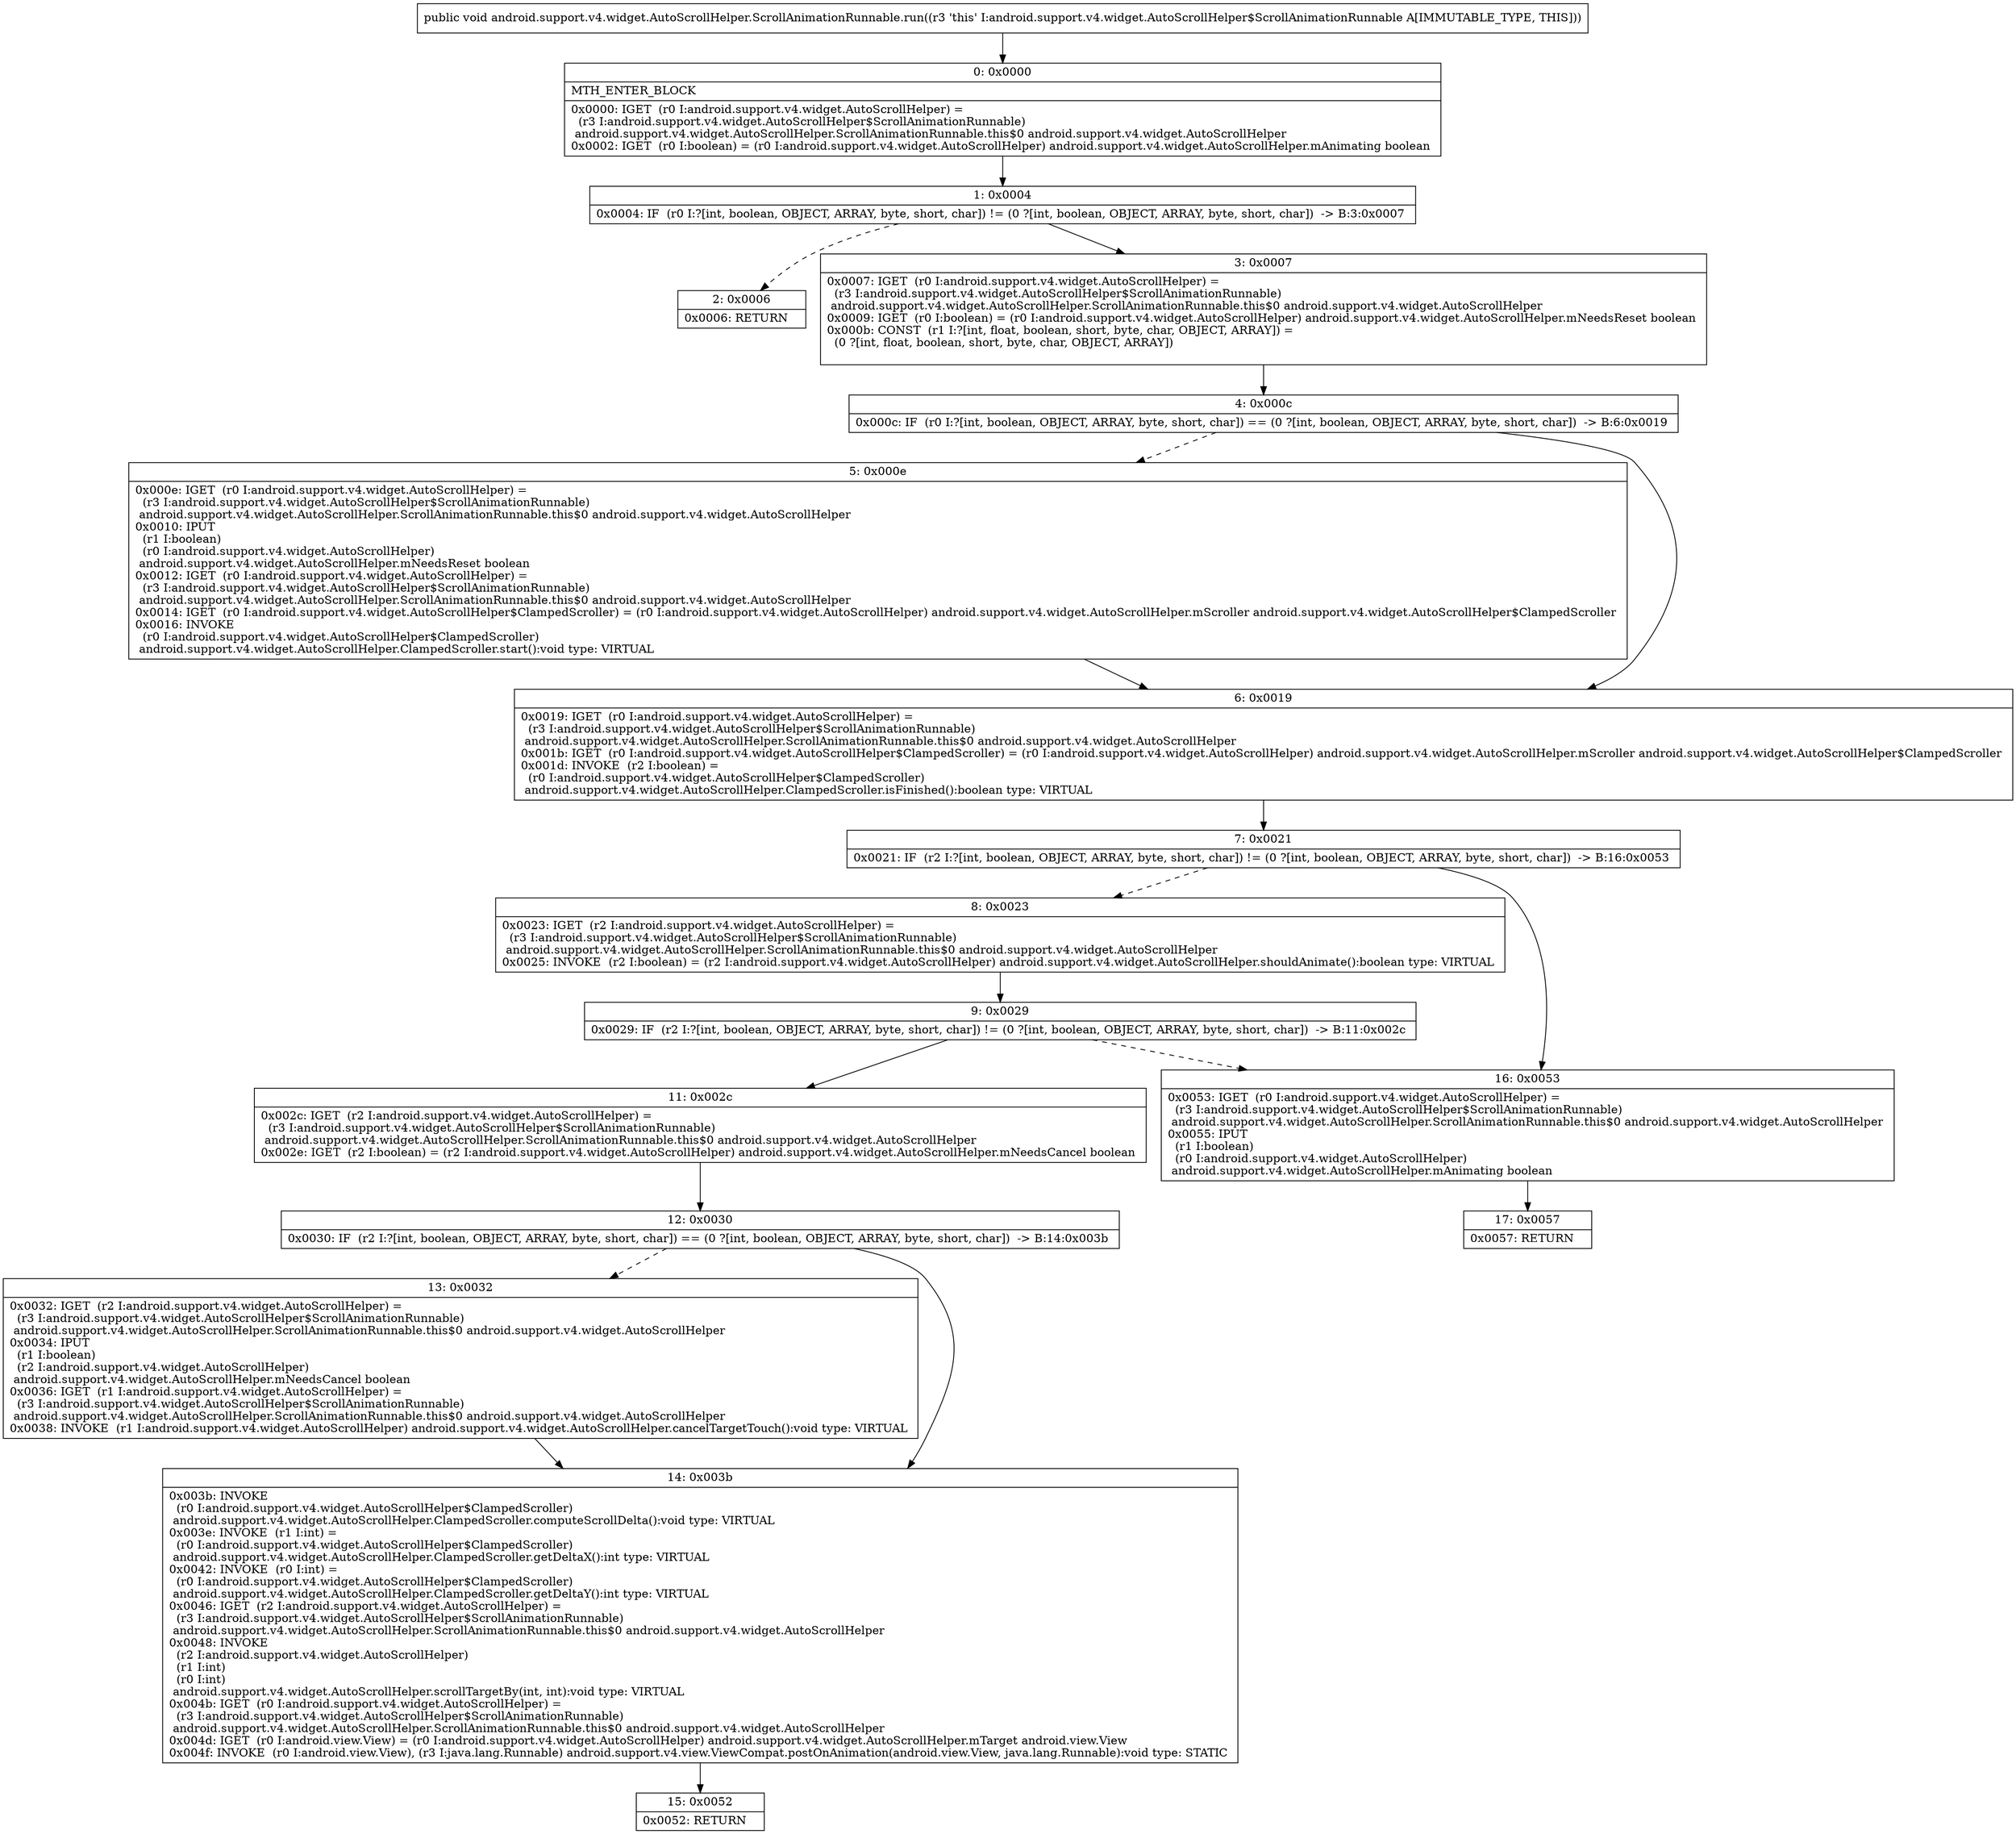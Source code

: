 digraph "CFG forandroid.support.v4.widget.AutoScrollHelper.ScrollAnimationRunnable.run()V" {
Node_0 [shape=record,label="{0\:\ 0x0000|MTH_ENTER_BLOCK\l|0x0000: IGET  (r0 I:android.support.v4.widget.AutoScrollHelper) = \l  (r3 I:android.support.v4.widget.AutoScrollHelper$ScrollAnimationRunnable)\l android.support.v4.widget.AutoScrollHelper.ScrollAnimationRunnable.this$0 android.support.v4.widget.AutoScrollHelper \l0x0002: IGET  (r0 I:boolean) = (r0 I:android.support.v4.widget.AutoScrollHelper) android.support.v4.widget.AutoScrollHelper.mAnimating boolean \l}"];
Node_1 [shape=record,label="{1\:\ 0x0004|0x0004: IF  (r0 I:?[int, boolean, OBJECT, ARRAY, byte, short, char]) != (0 ?[int, boolean, OBJECT, ARRAY, byte, short, char])  \-\> B:3:0x0007 \l}"];
Node_2 [shape=record,label="{2\:\ 0x0006|0x0006: RETURN   \l}"];
Node_3 [shape=record,label="{3\:\ 0x0007|0x0007: IGET  (r0 I:android.support.v4.widget.AutoScrollHelper) = \l  (r3 I:android.support.v4.widget.AutoScrollHelper$ScrollAnimationRunnable)\l android.support.v4.widget.AutoScrollHelper.ScrollAnimationRunnable.this$0 android.support.v4.widget.AutoScrollHelper \l0x0009: IGET  (r0 I:boolean) = (r0 I:android.support.v4.widget.AutoScrollHelper) android.support.v4.widget.AutoScrollHelper.mNeedsReset boolean \l0x000b: CONST  (r1 I:?[int, float, boolean, short, byte, char, OBJECT, ARRAY]) = \l  (0 ?[int, float, boolean, short, byte, char, OBJECT, ARRAY])\l \l}"];
Node_4 [shape=record,label="{4\:\ 0x000c|0x000c: IF  (r0 I:?[int, boolean, OBJECT, ARRAY, byte, short, char]) == (0 ?[int, boolean, OBJECT, ARRAY, byte, short, char])  \-\> B:6:0x0019 \l}"];
Node_5 [shape=record,label="{5\:\ 0x000e|0x000e: IGET  (r0 I:android.support.v4.widget.AutoScrollHelper) = \l  (r3 I:android.support.v4.widget.AutoScrollHelper$ScrollAnimationRunnable)\l android.support.v4.widget.AutoScrollHelper.ScrollAnimationRunnable.this$0 android.support.v4.widget.AutoScrollHelper \l0x0010: IPUT  \l  (r1 I:boolean)\l  (r0 I:android.support.v4.widget.AutoScrollHelper)\l android.support.v4.widget.AutoScrollHelper.mNeedsReset boolean \l0x0012: IGET  (r0 I:android.support.v4.widget.AutoScrollHelper) = \l  (r3 I:android.support.v4.widget.AutoScrollHelper$ScrollAnimationRunnable)\l android.support.v4.widget.AutoScrollHelper.ScrollAnimationRunnable.this$0 android.support.v4.widget.AutoScrollHelper \l0x0014: IGET  (r0 I:android.support.v4.widget.AutoScrollHelper$ClampedScroller) = (r0 I:android.support.v4.widget.AutoScrollHelper) android.support.v4.widget.AutoScrollHelper.mScroller android.support.v4.widget.AutoScrollHelper$ClampedScroller \l0x0016: INVOKE  \l  (r0 I:android.support.v4.widget.AutoScrollHelper$ClampedScroller)\l android.support.v4.widget.AutoScrollHelper.ClampedScroller.start():void type: VIRTUAL \l}"];
Node_6 [shape=record,label="{6\:\ 0x0019|0x0019: IGET  (r0 I:android.support.v4.widget.AutoScrollHelper) = \l  (r3 I:android.support.v4.widget.AutoScrollHelper$ScrollAnimationRunnable)\l android.support.v4.widget.AutoScrollHelper.ScrollAnimationRunnable.this$0 android.support.v4.widget.AutoScrollHelper \l0x001b: IGET  (r0 I:android.support.v4.widget.AutoScrollHelper$ClampedScroller) = (r0 I:android.support.v4.widget.AutoScrollHelper) android.support.v4.widget.AutoScrollHelper.mScroller android.support.v4.widget.AutoScrollHelper$ClampedScroller \l0x001d: INVOKE  (r2 I:boolean) = \l  (r0 I:android.support.v4.widget.AutoScrollHelper$ClampedScroller)\l android.support.v4.widget.AutoScrollHelper.ClampedScroller.isFinished():boolean type: VIRTUAL \l}"];
Node_7 [shape=record,label="{7\:\ 0x0021|0x0021: IF  (r2 I:?[int, boolean, OBJECT, ARRAY, byte, short, char]) != (0 ?[int, boolean, OBJECT, ARRAY, byte, short, char])  \-\> B:16:0x0053 \l}"];
Node_8 [shape=record,label="{8\:\ 0x0023|0x0023: IGET  (r2 I:android.support.v4.widget.AutoScrollHelper) = \l  (r3 I:android.support.v4.widget.AutoScrollHelper$ScrollAnimationRunnable)\l android.support.v4.widget.AutoScrollHelper.ScrollAnimationRunnable.this$0 android.support.v4.widget.AutoScrollHelper \l0x0025: INVOKE  (r2 I:boolean) = (r2 I:android.support.v4.widget.AutoScrollHelper) android.support.v4.widget.AutoScrollHelper.shouldAnimate():boolean type: VIRTUAL \l}"];
Node_9 [shape=record,label="{9\:\ 0x0029|0x0029: IF  (r2 I:?[int, boolean, OBJECT, ARRAY, byte, short, char]) != (0 ?[int, boolean, OBJECT, ARRAY, byte, short, char])  \-\> B:11:0x002c \l}"];
Node_11 [shape=record,label="{11\:\ 0x002c|0x002c: IGET  (r2 I:android.support.v4.widget.AutoScrollHelper) = \l  (r3 I:android.support.v4.widget.AutoScrollHelper$ScrollAnimationRunnable)\l android.support.v4.widget.AutoScrollHelper.ScrollAnimationRunnable.this$0 android.support.v4.widget.AutoScrollHelper \l0x002e: IGET  (r2 I:boolean) = (r2 I:android.support.v4.widget.AutoScrollHelper) android.support.v4.widget.AutoScrollHelper.mNeedsCancel boolean \l}"];
Node_12 [shape=record,label="{12\:\ 0x0030|0x0030: IF  (r2 I:?[int, boolean, OBJECT, ARRAY, byte, short, char]) == (0 ?[int, boolean, OBJECT, ARRAY, byte, short, char])  \-\> B:14:0x003b \l}"];
Node_13 [shape=record,label="{13\:\ 0x0032|0x0032: IGET  (r2 I:android.support.v4.widget.AutoScrollHelper) = \l  (r3 I:android.support.v4.widget.AutoScrollHelper$ScrollAnimationRunnable)\l android.support.v4.widget.AutoScrollHelper.ScrollAnimationRunnable.this$0 android.support.v4.widget.AutoScrollHelper \l0x0034: IPUT  \l  (r1 I:boolean)\l  (r2 I:android.support.v4.widget.AutoScrollHelper)\l android.support.v4.widget.AutoScrollHelper.mNeedsCancel boolean \l0x0036: IGET  (r1 I:android.support.v4.widget.AutoScrollHelper) = \l  (r3 I:android.support.v4.widget.AutoScrollHelper$ScrollAnimationRunnable)\l android.support.v4.widget.AutoScrollHelper.ScrollAnimationRunnable.this$0 android.support.v4.widget.AutoScrollHelper \l0x0038: INVOKE  (r1 I:android.support.v4.widget.AutoScrollHelper) android.support.v4.widget.AutoScrollHelper.cancelTargetTouch():void type: VIRTUAL \l}"];
Node_14 [shape=record,label="{14\:\ 0x003b|0x003b: INVOKE  \l  (r0 I:android.support.v4.widget.AutoScrollHelper$ClampedScroller)\l android.support.v4.widget.AutoScrollHelper.ClampedScroller.computeScrollDelta():void type: VIRTUAL \l0x003e: INVOKE  (r1 I:int) = \l  (r0 I:android.support.v4.widget.AutoScrollHelper$ClampedScroller)\l android.support.v4.widget.AutoScrollHelper.ClampedScroller.getDeltaX():int type: VIRTUAL \l0x0042: INVOKE  (r0 I:int) = \l  (r0 I:android.support.v4.widget.AutoScrollHelper$ClampedScroller)\l android.support.v4.widget.AutoScrollHelper.ClampedScroller.getDeltaY():int type: VIRTUAL \l0x0046: IGET  (r2 I:android.support.v4.widget.AutoScrollHelper) = \l  (r3 I:android.support.v4.widget.AutoScrollHelper$ScrollAnimationRunnable)\l android.support.v4.widget.AutoScrollHelper.ScrollAnimationRunnable.this$0 android.support.v4.widget.AutoScrollHelper \l0x0048: INVOKE  \l  (r2 I:android.support.v4.widget.AutoScrollHelper)\l  (r1 I:int)\l  (r0 I:int)\l android.support.v4.widget.AutoScrollHelper.scrollTargetBy(int, int):void type: VIRTUAL \l0x004b: IGET  (r0 I:android.support.v4.widget.AutoScrollHelper) = \l  (r3 I:android.support.v4.widget.AutoScrollHelper$ScrollAnimationRunnable)\l android.support.v4.widget.AutoScrollHelper.ScrollAnimationRunnable.this$0 android.support.v4.widget.AutoScrollHelper \l0x004d: IGET  (r0 I:android.view.View) = (r0 I:android.support.v4.widget.AutoScrollHelper) android.support.v4.widget.AutoScrollHelper.mTarget android.view.View \l0x004f: INVOKE  (r0 I:android.view.View), (r3 I:java.lang.Runnable) android.support.v4.view.ViewCompat.postOnAnimation(android.view.View, java.lang.Runnable):void type: STATIC \l}"];
Node_15 [shape=record,label="{15\:\ 0x0052|0x0052: RETURN   \l}"];
Node_16 [shape=record,label="{16\:\ 0x0053|0x0053: IGET  (r0 I:android.support.v4.widget.AutoScrollHelper) = \l  (r3 I:android.support.v4.widget.AutoScrollHelper$ScrollAnimationRunnable)\l android.support.v4.widget.AutoScrollHelper.ScrollAnimationRunnable.this$0 android.support.v4.widget.AutoScrollHelper \l0x0055: IPUT  \l  (r1 I:boolean)\l  (r0 I:android.support.v4.widget.AutoScrollHelper)\l android.support.v4.widget.AutoScrollHelper.mAnimating boolean \l}"];
Node_17 [shape=record,label="{17\:\ 0x0057|0x0057: RETURN   \l}"];
MethodNode[shape=record,label="{public void android.support.v4.widget.AutoScrollHelper.ScrollAnimationRunnable.run((r3 'this' I:android.support.v4.widget.AutoScrollHelper$ScrollAnimationRunnable A[IMMUTABLE_TYPE, THIS])) }"];
MethodNode -> Node_0;
Node_0 -> Node_1;
Node_1 -> Node_2[style=dashed];
Node_1 -> Node_3;
Node_3 -> Node_4;
Node_4 -> Node_5[style=dashed];
Node_4 -> Node_6;
Node_5 -> Node_6;
Node_6 -> Node_7;
Node_7 -> Node_8[style=dashed];
Node_7 -> Node_16;
Node_8 -> Node_9;
Node_9 -> Node_11;
Node_9 -> Node_16[style=dashed];
Node_11 -> Node_12;
Node_12 -> Node_13[style=dashed];
Node_12 -> Node_14;
Node_13 -> Node_14;
Node_14 -> Node_15;
Node_16 -> Node_17;
}

